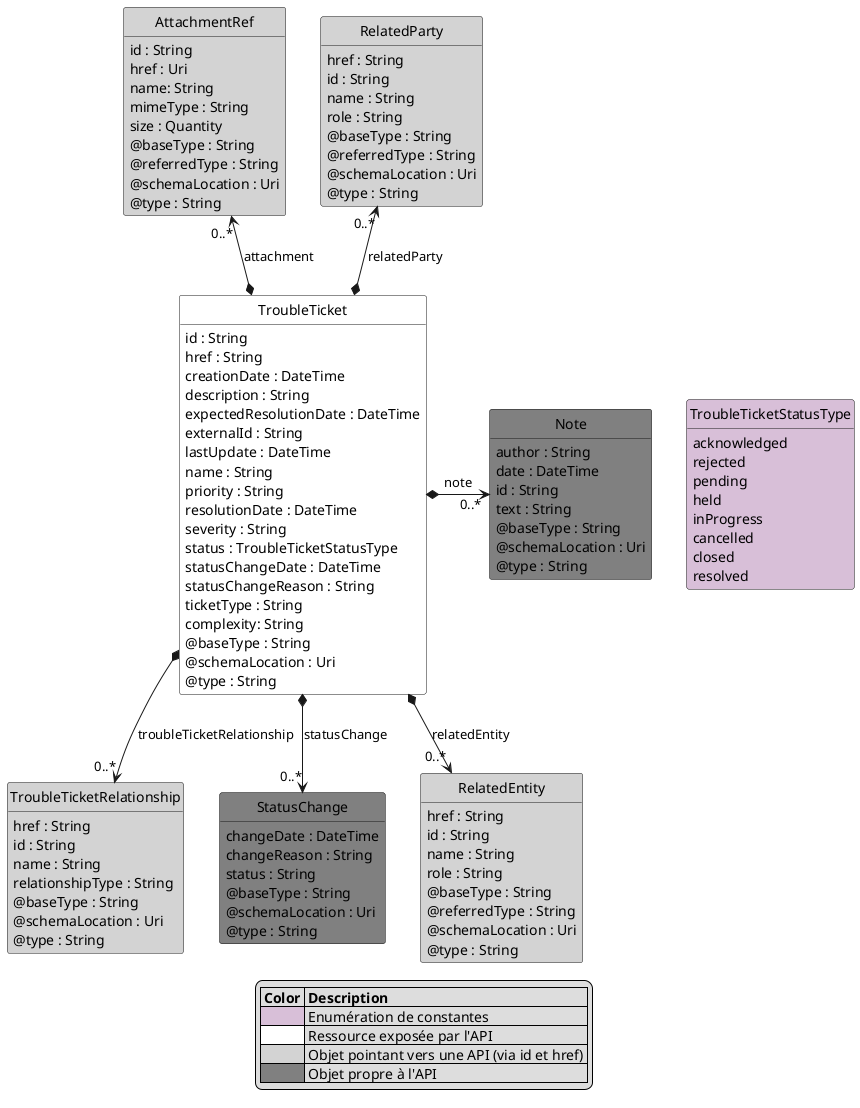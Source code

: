 @startuml
hide circle
hide methods
hide stereotype
show <<Enumeration>> stereotype
skinparam class {
   BackgroundColor<<Enumeration>> #Thistle
   BackgroundColor<<Ref>> #LightGrey
   BackgroundColor<<Pivot>> #FFFFFFF
   BackgroundColor #Grey
}

class TroubleTicket  <<Pivot>> {
    id : String
    href : String
    creationDate : DateTime
    description : String
    expectedResolutionDate : DateTime
    externalId : String
    lastUpdate : DateTime
    name : String
    priority : String
    resolutionDate : DateTime
    severity : String
    status : TroubleTicketStatusType
    statusChangeDate : DateTime
    statusChangeReason : String
    ticketType : String
    complexity: String
    @baseType : String
    @schemaLocation : Uri
    @type : String
}

class TroubleTicketStatusType <<Enumeration>> {
    acknowledged
    rejected
    pending
    held
    inProgress
    cancelled
    closed
    resolved
}

class Note  {
    author : String
    date : DateTime
    id : String
    text : String
    @baseType : String
    @schemaLocation : Uri
    @type : String
}

class TroubleTicketRelationship  <<Ref>> {
    href : String
    id : String
    name : String
    relationshipType : String
    @baseType : String
    @schemaLocation : Uri
    @type : String
}

class AttachmentRef <<Ref>>  {
    id : String
    href : Uri
    name: String
    mimeType : String
    size : Quantity
    @baseType : String
    @referredType : String
    @schemaLocation : Uri
    @type : String
}

class StatusChange  {
    changeDate : DateTime
    changeReason : String
    status : String
    @baseType : String
    @schemaLocation : Uri
    @type : String
}

class RelatedEntity <<Ref>> {
    href : String
    id : String
    name : String
    role : String
    @baseType : String
    @referredType : String
    @schemaLocation : Uri
    @type : String
}

class RelatedParty <<Ref>>  {
    href : String
    id : String
    name : String
    role : String
    @baseType : String
    @referredType : String
    @schemaLocation : Uri
    @type : String
}

TroubleTicket -right[hidden]-> TroubleTicketStatusType

Note "0..*" <-left-* TroubleTicket : note

AttachmentRef "0..*" <--* TroubleTicket : attachment

RelatedParty "0..*" <--* TroubleTicket : relatedParty

TroubleTicket *-->  "0..*" StatusChange : statusChange

TroubleTicket *-->  "0..*" TroubleTicketRelationship : troubleTicketRelationship

TroubleTicket *-->  "0..*" RelatedEntity : relatedEntity

legend
    |= Color |= Description |
    |<#Thistle>| Enumération de constantes|
    |<#FFFFFF>| Ressource exposée par l'API |
    |<#LightGrey>| Objet pointant vers une API (via id et href) |
    |<#Grey>| Objet propre à l'API  |
endlegend

@enduml
